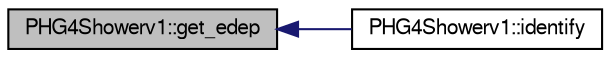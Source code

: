 digraph "PHG4Showerv1::get_edep"
{
  bgcolor="transparent";
  edge [fontname="FreeSans",fontsize="10",labelfontname="FreeSans",labelfontsize="10"];
  node [fontname="FreeSans",fontsize="10",shape=record];
  rankdir="LR";
  Node1 [label="PHG4Showerv1::get_edep",height=0.2,width=0.4,color="black", fillcolor="grey75", style="filled" fontcolor="black"];
  Node1 -> Node2 [dir="back",color="midnightblue",fontsize="10",style="solid",fontname="FreeSans"];
  Node2 [label="PHG4Showerv1::identify",height=0.2,width=0.4,color="black",URL="$db/dfa/classPHG4Showerv1.html#ae6c3d23787050acff1db3b22f367c99e"];
}
